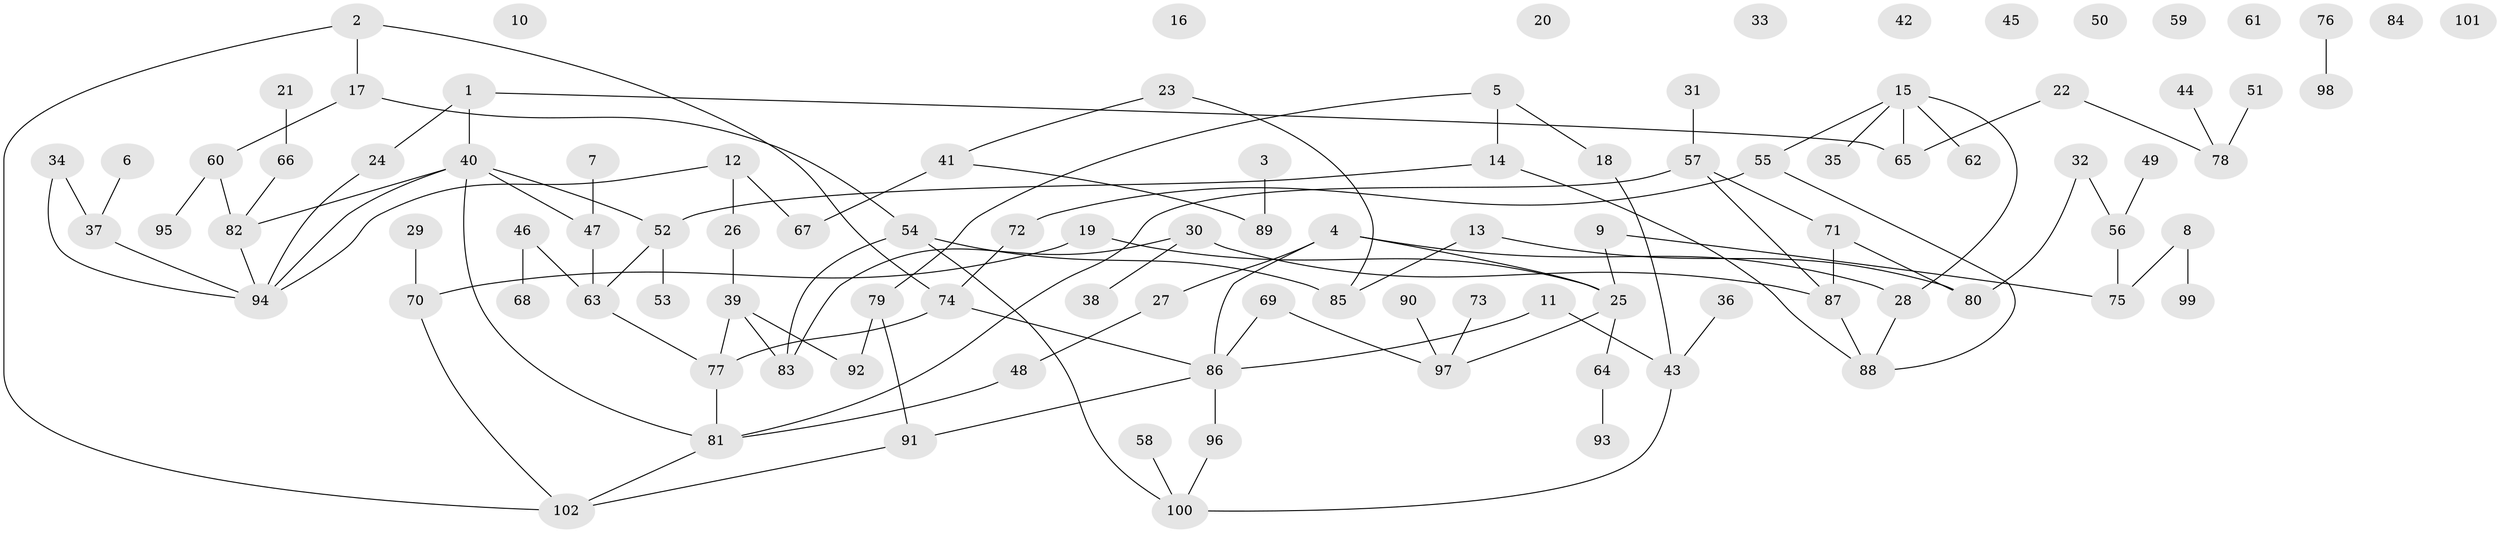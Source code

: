 // Generated by graph-tools (version 1.1) at 2025/40/03/09/25 04:40:36]
// undirected, 102 vertices, 117 edges
graph export_dot {
graph [start="1"]
  node [color=gray90,style=filled];
  1;
  2;
  3;
  4;
  5;
  6;
  7;
  8;
  9;
  10;
  11;
  12;
  13;
  14;
  15;
  16;
  17;
  18;
  19;
  20;
  21;
  22;
  23;
  24;
  25;
  26;
  27;
  28;
  29;
  30;
  31;
  32;
  33;
  34;
  35;
  36;
  37;
  38;
  39;
  40;
  41;
  42;
  43;
  44;
  45;
  46;
  47;
  48;
  49;
  50;
  51;
  52;
  53;
  54;
  55;
  56;
  57;
  58;
  59;
  60;
  61;
  62;
  63;
  64;
  65;
  66;
  67;
  68;
  69;
  70;
  71;
  72;
  73;
  74;
  75;
  76;
  77;
  78;
  79;
  80;
  81;
  82;
  83;
  84;
  85;
  86;
  87;
  88;
  89;
  90;
  91;
  92;
  93;
  94;
  95;
  96;
  97;
  98;
  99;
  100;
  101;
  102;
  1 -- 24;
  1 -- 40;
  1 -- 65;
  2 -- 17;
  2 -- 74;
  2 -- 102;
  3 -- 89;
  4 -- 25;
  4 -- 27;
  4 -- 28;
  4 -- 86;
  5 -- 14;
  5 -- 18;
  5 -- 79;
  6 -- 37;
  7 -- 47;
  8 -- 75;
  8 -- 99;
  9 -- 25;
  9 -- 75;
  11 -- 43;
  11 -- 86;
  12 -- 26;
  12 -- 67;
  12 -- 94;
  13 -- 80;
  13 -- 85;
  14 -- 52;
  14 -- 88;
  15 -- 28;
  15 -- 35;
  15 -- 55;
  15 -- 62;
  15 -- 65;
  17 -- 54;
  17 -- 60;
  18 -- 43;
  19 -- 25;
  19 -- 70;
  21 -- 66;
  22 -- 65;
  22 -- 78;
  23 -- 41;
  23 -- 85;
  24 -- 94;
  25 -- 64;
  25 -- 97;
  26 -- 39;
  27 -- 48;
  28 -- 88;
  29 -- 70;
  30 -- 38;
  30 -- 83;
  30 -- 87;
  31 -- 57;
  32 -- 56;
  32 -- 80;
  34 -- 37;
  34 -- 94;
  36 -- 43;
  37 -- 94;
  39 -- 77;
  39 -- 83;
  39 -- 92;
  40 -- 47;
  40 -- 52;
  40 -- 81;
  40 -- 82;
  40 -- 94;
  41 -- 67;
  41 -- 89;
  43 -- 100;
  44 -- 78;
  46 -- 63;
  46 -- 68;
  47 -- 63;
  48 -- 81;
  49 -- 56;
  51 -- 78;
  52 -- 53;
  52 -- 63;
  54 -- 83;
  54 -- 85;
  54 -- 100;
  55 -- 72;
  55 -- 88;
  56 -- 75;
  57 -- 71;
  57 -- 81;
  57 -- 87;
  58 -- 100;
  60 -- 82;
  60 -- 95;
  63 -- 77;
  64 -- 93;
  66 -- 82;
  69 -- 86;
  69 -- 97;
  70 -- 102;
  71 -- 80;
  71 -- 87;
  72 -- 74;
  73 -- 97;
  74 -- 77;
  74 -- 86;
  76 -- 98;
  77 -- 81;
  79 -- 91;
  79 -- 92;
  81 -- 102;
  82 -- 94;
  86 -- 91;
  86 -- 96;
  87 -- 88;
  90 -- 97;
  91 -- 102;
  96 -- 100;
}
